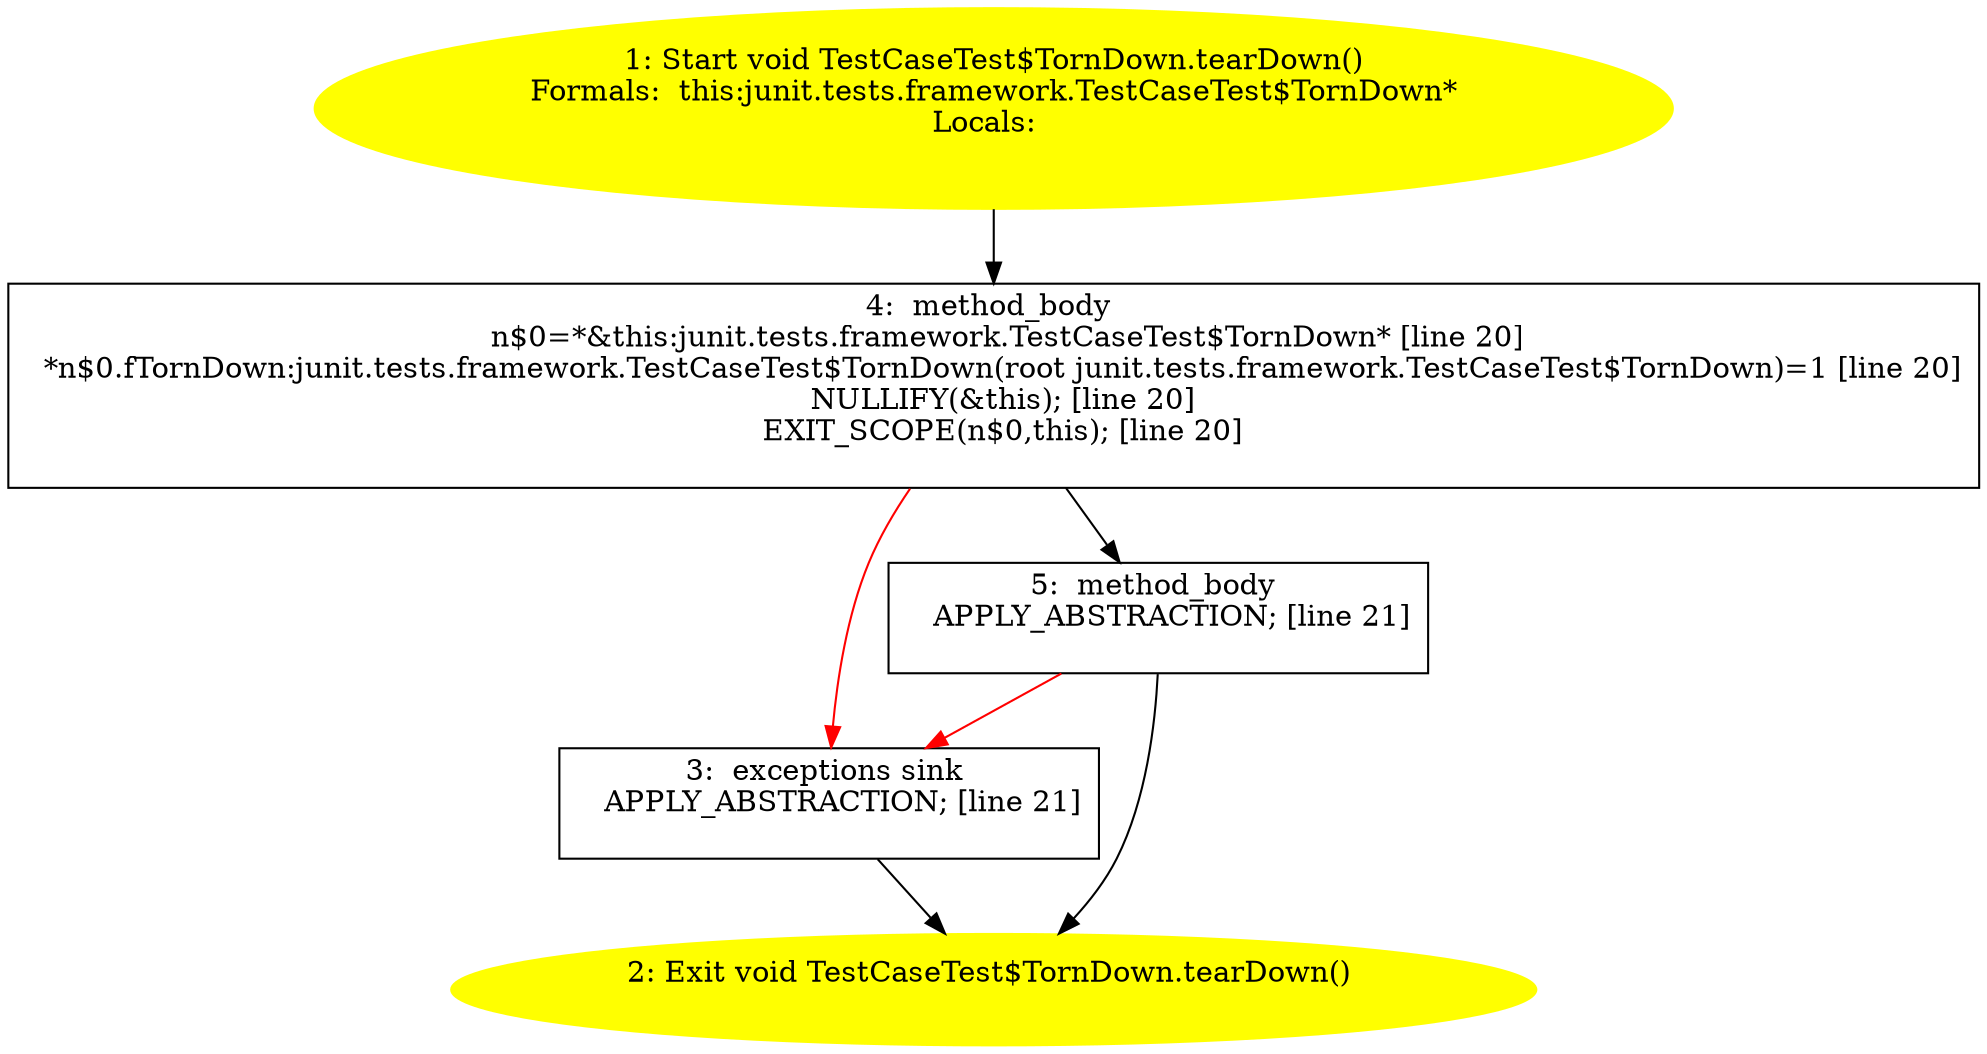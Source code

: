 /* @generated */
digraph cfg {
"junit.tests.framework.TestCaseTest$TornDown.tearDown():void.dd29a6d55e8c0dbf20191da8e4a8756c_1" [label="1: Start void TestCaseTest$TornDown.tearDown()\nFormals:  this:junit.tests.framework.TestCaseTest$TornDown*\nLocals:  \n  " color=yellow style=filled]
	

	 "junit.tests.framework.TestCaseTest$TornDown.tearDown():void.dd29a6d55e8c0dbf20191da8e4a8756c_1" -> "junit.tests.framework.TestCaseTest$TornDown.tearDown():void.dd29a6d55e8c0dbf20191da8e4a8756c_4" ;
"junit.tests.framework.TestCaseTest$TornDown.tearDown():void.dd29a6d55e8c0dbf20191da8e4a8756c_2" [label="2: Exit void TestCaseTest$TornDown.tearDown() \n  " color=yellow style=filled]
	

"junit.tests.framework.TestCaseTest$TornDown.tearDown():void.dd29a6d55e8c0dbf20191da8e4a8756c_3" [label="3:  exceptions sink \n   APPLY_ABSTRACTION; [line 21]\n " shape="box"]
	

	 "junit.tests.framework.TestCaseTest$TornDown.tearDown():void.dd29a6d55e8c0dbf20191da8e4a8756c_3" -> "junit.tests.framework.TestCaseTest$TornDown.tearDown():void.dd29a6d55e8c0dbf20191da8e4a8756c_2" ;
"junit.tests.framework.TestCaseTest$TornDown.tearDown():void.dd29a6d55e8c0dbf20191da8e4a8756c_4" [label="4:  method_body \n   n$0=*&this:junit.tests.framework.TestCaseTest$TornDown* [line 20]\n  *n$0.fTornDown:junit.tests.framework.TestCaseTest$TornDown(root junit.tests.framework.TestCaseTest$TornDown)=1 [line 20]\n  NULLIFY(&this); [line 20]\n  EXIT_SCOPE(n$0,this); [line 20]\n " shape="box"]
	

	 "junit.tests.framework.TestCaseTest$TornDown.tearDown():void.dd29a6d55e8c0dbf20191da8e4a8756c_4" -> "junit.tests.framework.TestCaseTest$TornDown.tearDown():void.dd29a6d55e8c0dbf20191da8e4a8756c_5" ;
	 "junit.tests.framework.TestCaseTest$TornDown.tearDown():void.dd29a6d55e8c0dbf20191da8e4a8756c_4" -> "junit.tests.framework.TestCaseTest$TornDown.tearDown():void.dd29a6d55e8c0dbf20191da8e4a8756c_3" [color="red" ];
"junit.tests.framework.TestCaseTest$TornDown.tearDown():void.dd29a6d55e8c0dbf20191da8e4a8756c_5" [label="5:  method_body \n   APPLY_ABSTRACTION; [line 21]\n " shape="box"]
	

	 "junit.tests.framework.TestCaseTest$TornDown.tearDown():void.dd29a6d55e8c0dbf20191da8e4a8756c_5" -> "junit.tests.framework.TestCaseTest$TornDown.tearDown():void.dd29a6d55e8c0dbf20191da8e4a8756c_2" ;
	 "junit.tests.framework.TestCaseTest$TornDown.tearDown():void.dd29a6d55e8c0dbf20191da8e4a8756c_5" -> "junit.tests.framework.TestCaseTest$TornDown.tearDown():void.dd29a6d55e8c0dbf20191da8e4a8756c_3" [color="red" ];
}
